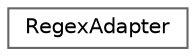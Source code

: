 digraph "Graphical Class Hierarchy"
{
 // LATEX_PDF_SIZE
  bgcolor="transparent";
  edge [fontname=Helvetica,fontsize=10,labelfontname=Helvetica,labelfontsize=10];
  node [fontname=Helvetica,fontsize=10,shape=box,height=0.2,width=0.4];
  rankdir="LR";
  Node0 [label="RegexAdapter",height=0.2,width=0.4,color="grey40", fillcolor="white", style="filled",URL="$classcom_1_1github_1_1miguelmj_1_1RegexAdapter.html",tooltip=" "];
}
